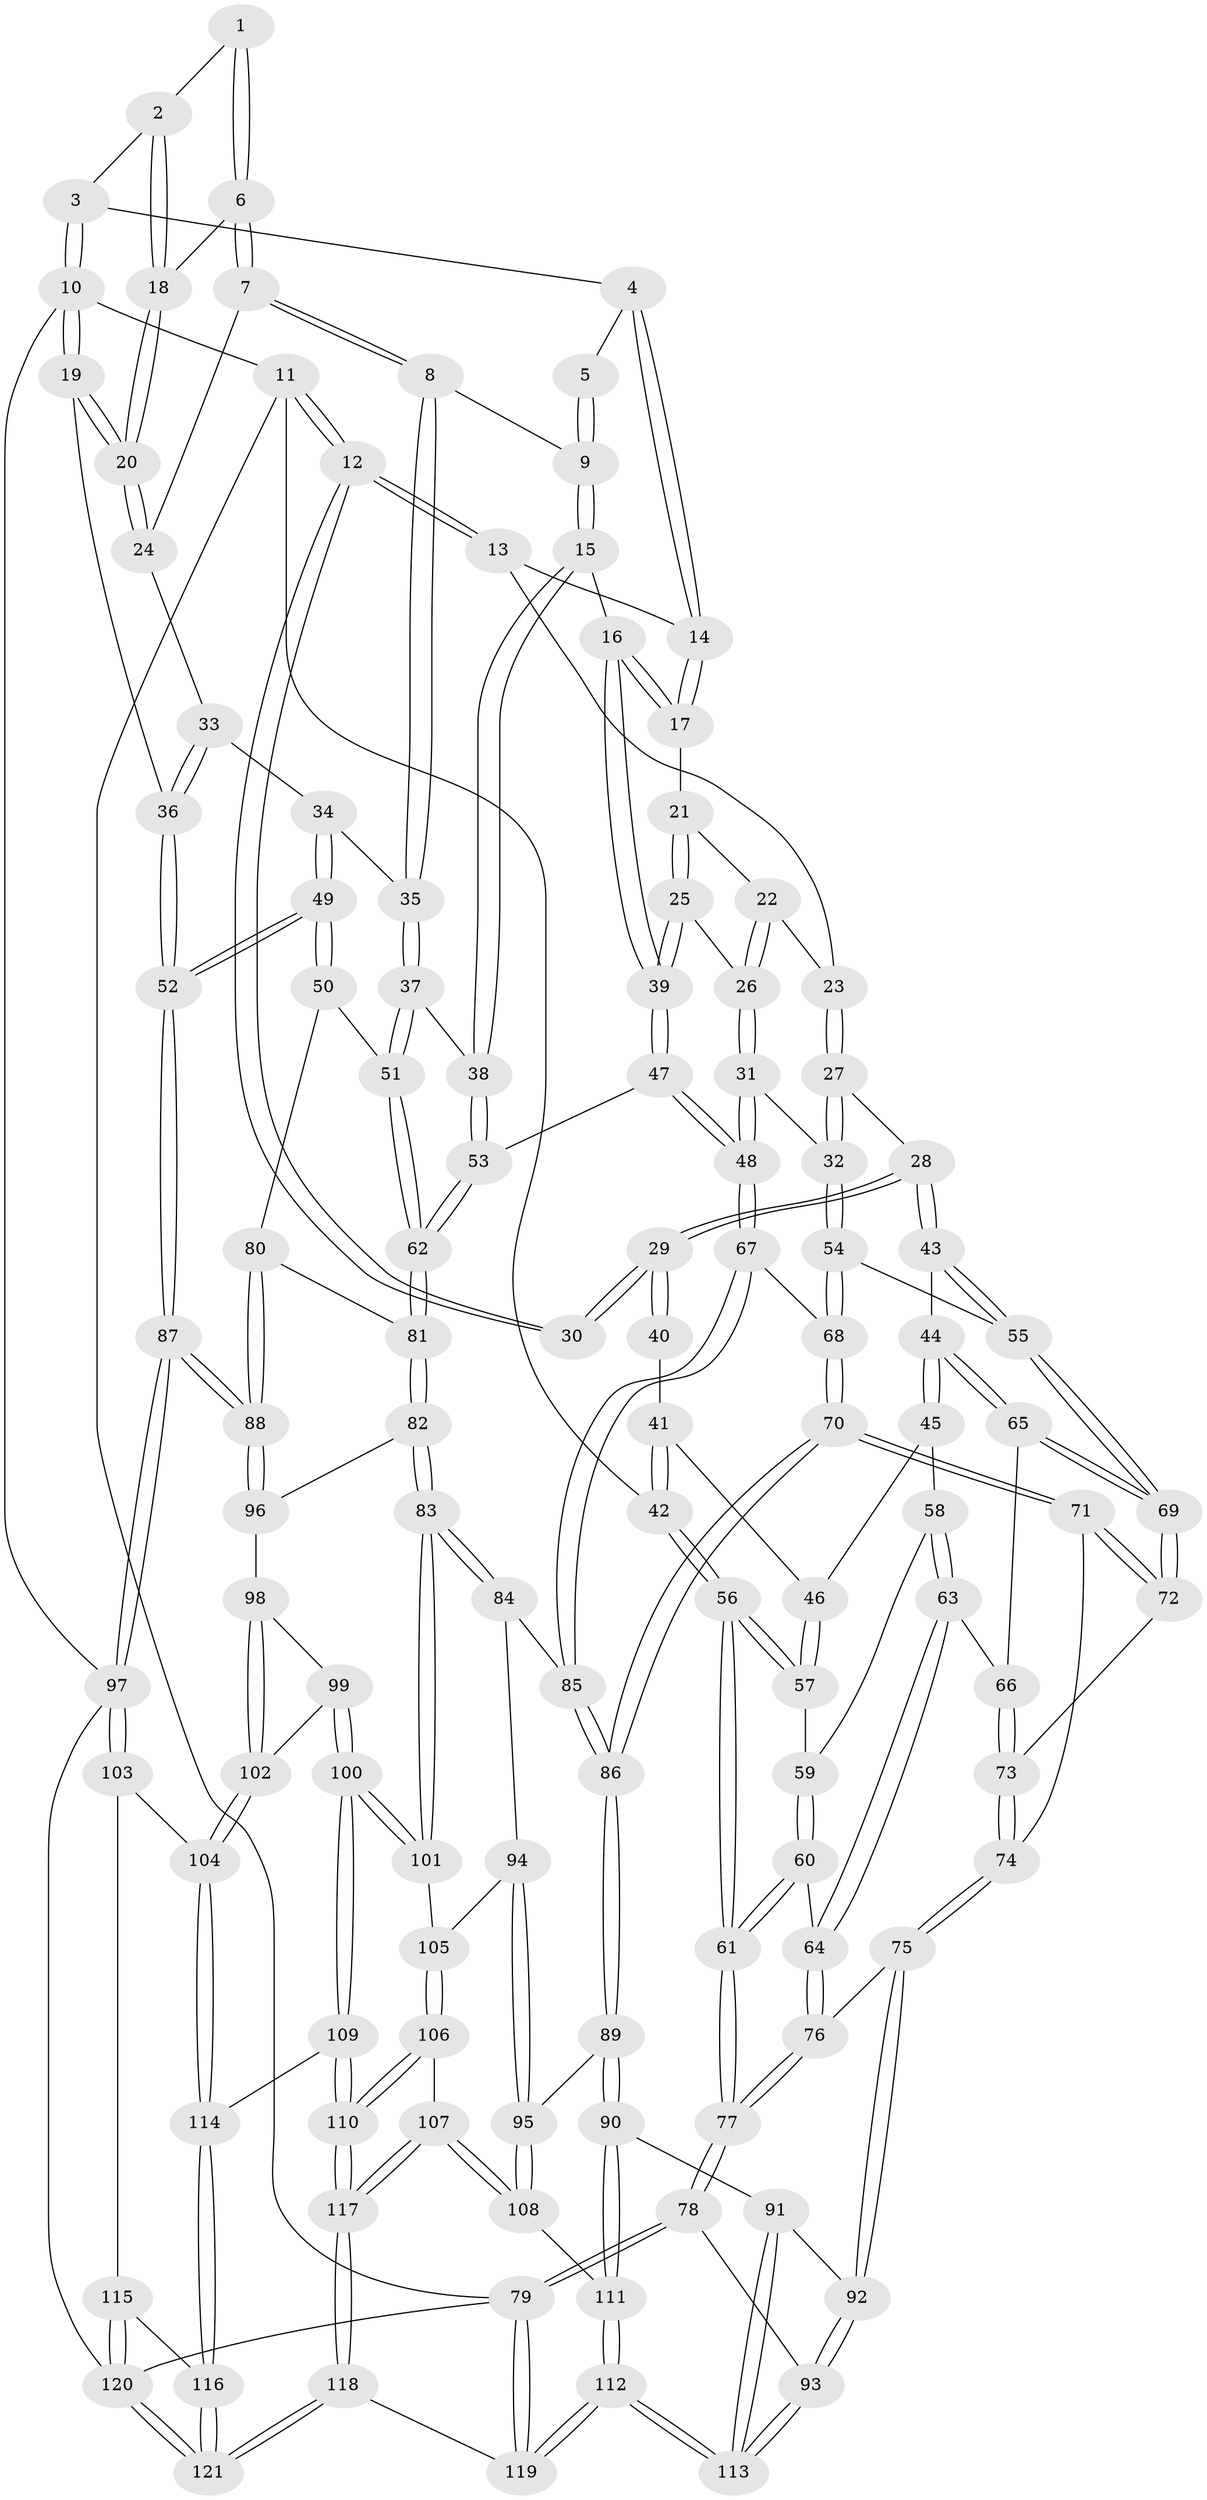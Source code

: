 // coarse degree distribution, {3: 0.09722222222222222, 4: 0.5416666666666666, 2: 0.013888888888888888, 5: 0.2638888888888889, 6: 0.08333333333333333}
// Generated by graph-tools (version 1.1) at 2025/24/03/03/25 07:24:31]
// undirected, 121 vertices, 299 edges
graph export_dot {
graph [start="1"]
  node [color=gray90,style=filled];
  1 [pos="+0.7676297770025016+0.0065144751229310885"];
  2 [pos="+0.9261769446517939+0.06136855973855483"];
  3 [pos="+1+0"];
  4 [pos="+0.6230219009707033+0"];
  5 [pos="+0.7580228928063723+0"];
  6 [pos="+0.8904345939382883+0.12562748377408414"];
  7 [pos="+0.8742530275834336+0.15964326817545996"];
  8 [pos="+0.8132340739582391+0.18846275773365412"];
  9 [pos="+0.8001576911087123+0.1855643656581069"];
  10 [pos="+1+0"];
  11 [pos="+0+0"];
  12 [pos="+0+0"];
  13 [pos="+0.17332195713487078+0"];
  14 [pos="+0.5998917876015432+0"];
  15 [pos="+0.6255846904619616+0.21238381236139142"];
  16 [pos="+0.6064028263055024+0.19936140780359216"];
  17 [pos="+0.5912952514485689+0.13791837790853897"];
  18 [pos="+0.9263134085242096+0.08898544975401802"];
  19 [pos="+1+0.17252039193029706"];
  20 [pos="+1+0.15735826882988327"];
  21 [pos="+0.39210062345917696+0.13931884721829754"];
  22 [pos="+0.26998858853978636+0.09704212843828636"];
  23 [pos="+0.26766110592755277+0.09574416366409448"];
  24 [pos="+0.9314366699582621+0.20899558723743977"];
  25 [pos="+0.46433129516944316+0.26955769828133785"];
  26 [pos="+0.4324331335037161+0.27883464277187237"];
  27 [pos="+0.23520737552782475+0.24792481953108142"];
  28 [pos="+0.2182571272826463+0.2592074964235653"];
  29 [pos="+0.18997865639389586+0.25844645021189855"];
  30 [pos="+0+0.04719315018582344"];
  31 [pos="+0.3564237609679112+0.33590506138894605"];
  32 [pos="+0.3372918112074293+0.3360442264417067"];
  33 [pos="+0.9357391206448205+0.236883871400875"];
  34 [pos="+0.8947852387695252+0.30946119672131767"];
  35 [pos="+0.8394901505347075+0.2981781646354328"];
  36 [pos="+1+0.43048726221785844"];
  37 [pos="+0.7971343063447837+0.3459531251703435"];
  38 [pos="+0.631496939041865+0.22634405800587076"];
  39 [pos="+0.5123460466190323+0.2669597000788984"];
  40 [pos="+0.1333288100304794+0.2606599177997471"];
  41 [pos="+0.08914442044189262+0.2825673169982715"];
  42 [pos="+0+0.10460073083479715"];
  43 [pos="+0.17476119665198916+0.37023851184789836"];
  44 [pos="+0.15626613284303673+0.3742906352859672"];
  45 [pos="+0.09262323199643738+0.3508437817000213"];
  46 [pos="+0.07953525936259777+0.3346423267175357"];
  47 [pos="+0.5074834726611777+0.4414619908760638"];
  48 [pos="+0.4661847859937522+0.4732603851196378"];
  49 [pos="+1+0.4471113539498009"];
  50 [pos="+0.8799317432289564+0.45062795630447866"];
  51 [pos="+0.7915762806878027+0.3893676063257843"];
  52 [pos="+1+0.48917158849136255"];
  53 [pos="+0.6591247238413149+0.4412690884644488"];
  54 [pos="+0.3058491348370143+0.39561919341471724"];
  55 [pos="+0.20505528216567553+0.41680535807211505"];
  56 [pos="+0+0.29381633634756377"];
  57 [pos="+0.01965120653548466+0.34819865589413795"];
  58 [pos="+0.07105597864558659+0.3970465707270631"];
  59 [pos="+0.044983912392350715+0.3869621306261395"];
  60 [pos="+0.026600852557267816+0.41684243726301007"];
  61 [pos="+0+0.3294084368604828"];
  62 [pos="+0.6725944321381719+0.45315893618654696"];
  63 [pos="+0.08656684451222978+0.45016095017719204"];
  64 [pos="+0.06912010491295091+0.4628453946418506"];
  65 [pos="+0.09006914265326187+0.4494237487306914"];
  66 [pos="+0.08953014287038329+0.4496436595876378"];
  67 [pos="+0.4651460530973561+0.4757629705479067"];
  68 [pos="+0.3128776430717113+0.46002540015638227"];
  69 [pos="+0.20163119504715096+0.4743864261045098"];
  70 [pos="+0.25353864441028295+0.5590342859573946"];
  71 [pos="+0.22462300093000914+0.5224527438031572"];
  72 [pos="+0.21254682715323214+0.5054882503076156"];
  73 [pos="+0.13724390364483588+0.5082095611973978"];
  74 [pos="+0.09316424678188764+0.5408945179308432"];
  75 [pos="+0.07818353679581161+0.5498747607635691"];
  76 [pos="+0.06703475194879284+0.46604410695966536"];
  77 [pos="+0+0.523222102367822"];
  78 [pos="+0+0.7401907633506309"];
  79 [pos="+0+1"];
  80 [pos="+0.8065775431588704+0.5333813033693263"];
  81 [pos="+0.698035345568194+0.5680234514193712"];
  82 [pos="+0.6934018748043519+0.584295749582007"];
  83 [pos="+0.6549208076057971+0.654447030863706"];
  84 [pos="+0.4801198992653687+0.5542771447839506"];
  85 [pos="+0.4597637863830752+0.5309131736491606"];
  86 [pos="+0.26877114750901904+0.6381753241169421"];
  87 [pos="+1+0.580207534632627"];
  88 [pos="+0.9627070581929565+0.6477012348737857"];
  89 [pos="+0.2635944316451585+0.6533821573211975"];
  90 [pos="+0.14822949893270718+0.7116985180674195"];
  91 [pos="+0.11132745872255419+0.715270117595789"];
  92 [pos="+0.04105755259416223+0.7090173166967408"];
  93 [pos="+0+0.743157628036868"];
  94 [pos="+0.4513397499249997+0.7164901098006752"];
  95 [pos="+0.38248889070271697+0.7517606031178012"];
  96 [pos="+0.9440383651326938+0.6588705137761628"];
  97 [pos="+1+0.802182426703346"];
  98 [pos="+0.9412686425275897+0.6616088122433513"];
  99 [pos="+0.8327219058372235+0.7125918475061103"];
  100 [pos="+0.713347525442626+0.7545139320626585"];
  101 [pos="+0.6546199487351071+0.6986701727130548"];
  102 [pos="+0.8931757030986336+0.8283798412357115"];
  103 [pos="+1+0.8748569145543319"];
  104 [pos="+0.8900912767423169+0.8446031154589101"];
  105 [pos="+0.6439882927248892+0.70479787800372"];
  106 [pos="+0.557325721918685+0.8221212693117063"];
  107 [pos="+0.43142315922440216+0.8830138846062955"];
  108 [pos="+0.4038022546429039+0.8560082276131868"];
  109 [pos="+0.7538160339036766+0.8624779790870364"];
  110 [pos="+0.6299846964601932+0.9517447308792293"];
  111 [pos="+0.25600006470767905+0.9057958843379823"];
  112 [pos="+0.17951419329141916+1"];
  113 [pos="+0.16372362579842778+1"];
  114 [pos="+0.7870690370541424+0.8839764747458081"];
  115 [pos="+0.9578823407765514+0.944356996813146"];
  116 [pos="+0.8335070232080779+1"];
  117 [pos="+0.5036716468742676+1"];
  118 [pos="+0.5008001562434726+1"];
  119 [pos="+0.19504509870017198+1"];
  120 [pos="+1+1"];
  121 [pos="+0.8331495194768782+1"];
  1 -- 2;
  1 -- 6;
  1 -- 6;
  2 -- 3;
  2 -- 18;
  2 -- 18;
  3 -- 4;
  3 -- 10;
  3 -- 10;
  4 -- 5;
  4 -- 14;
  4 -- 14;
  5 -- 9;
  5 -- 9;
  6 -- 7;
  6 -- 7;
  6 -- 18;
  7 -- 8;
  7 -- 8;
  7 -- 24;
  8 -- 9;
  8 -- 35;
  8 -- 35;
  9 -- 15;
  9 -- 15;
  10 -- 11;
  10 -- 19;
  10 -- 19;
  10 -- 97;
  11 -- 12;
  11 -- 12;
  11 -- 42;
  11 -- 79;
  12 -- 13;
  12 -- 13;
  12 -- 30;
  12 -- 30;
  13 -- 14;
  13 -- 23;
  14 -- 17;
  14 -- 17;
  15 -- 16;
  15 -- 38;
  15 -- 38;
  16 -- 17;
  16 -- 17;
  16 -- 39;
  16 -- 39;
  17 -- 21;
  18 -- 20;
  18 -- 20;
  19 -- 20;
  19 -- 20;
  19 -- 36;
  20 -- 24;
  20 -- 24;
  21 -- 22;
  21 -- 25;
  21 -- 25;
  22 -- 23;
  22 -- 26;
  22 -- 26;
  23 -- 27;
  23 -- 27;
  24 -- 33;
  25 -- 26;
  25 -- 39;
  25 -- 39;
  26 -- 31;
  26 -- 31;
  27 -- 28;
  27 -- 32;
  27 -- 32;
  28 -- 29;
  28 -- 29;
  28 -- 43;
  28 -- 43;
  29 -- 30;
  29 -- 30;
  29 -- 40;
  29 -- 40;
  31 -- 32;
  31 -- 48;
  31 -- 48;
  32 -- 54;
  32 -- 54;
  33 -- 34;
  33 -- 36;
  33 -- 36;
  34 -- 35;
  34 -- 49;
  34 -- 49;
  35 -- 37;
  35 -- 37;
  36 -- 52;
  36 -- 52;
  37 -- 38;
  37 -- 51;
  37 -- 51;
  38 -- 53;
  38 -- 53;
  39 -- 47;
  39 -- 47;
  40 -- 41;
  41 -- 42;
  41 -- 42;
  41 -- 46;
  42 -- 56;
  42 -- 56;
  43 -- 44;
  43 -- 55;
  43 -- 55;
  44 -- 45;
  44 -- 45;
  44 -- 65;
  44 -- 65;
  45 -- 46;
  45 -- 58;
  46 -- 57;
  46 -- 57;
  47 -- 48;
  47 -- 48;
  47 -- 53;
  48 -- 67;
  48 -- 67;
  49 -- 50;
  49 -- 50;
  49 -- 52;
  49 -- 52;
  50 -- 51;
  50 -- 80;
  51 -- 62;
  51 -- 62;
  52 -- 87;
  52 -- 87;
  53 -- 62;
  53 -- 62;
  54 -- 55;
  54 -- 68;
  54 -- 68;
  55 -- 69;
  55 -- 69;
  56 -- 57;
  56 -- 57;
  56 -- 61;
  56 -- 61;
  57 -- 59;
  58 -- 59;
  58 -- 63;
  58 -- 63;
  59 -- 60;
  59 -- 60;
  60 -- 61;
  60 -- 61;
  60 -- 64;
  61 -- 77;
  61 -- 77;
  62 -- 81;
  62 -- 81;
  63 -- 64;
  63 -- 64;
  63 -- 66;
  64 -- 76;
  64 -- 76;
  65 -- 66;
  65 -- 69;
  65 -- 69;
  66 -- 73;
  66 -- 73;
  67 -- 68;
  67 -- 85;
  67 -- 85;
  68 -- 70;
  68 -- 70;
  69 -- 72;
  69 -- 72;
  70 -- 71;
  70 -- 71;
  70 -- 86;
  70 -- 86;
  71 -- 72;
  71 -- 72;
  71 -- 74;
  72 -- 73;
  73 -- 74;
  73 -- 74;
  74 -- 75;
  74 -- 75;
  75 -- 76;
  75 -- 92;
  75 -- 92;
  76 -- 77;
  76 -- 77;
  77 -- 78;
  77 -- 78;
  78 -- 79;
  78 -- 79;
  78 -- 93;
  79 -- 119;
  79 -- 119;
  79 -- 120;
  80 -- 81;
  80 -- 88;
  80 -- 88;
  81 -- 82;
  81 -- 82;
  82 -- 83;
  82 -- 83;
  82 -- 96;
  83 -- 84;
  83 -- 84;
  83 -- 101;
  83 -- 101;
  84 -- 85;
  84 -- 94;
  85 -- 86;
  85 -- 86;
  86 -- 89;
  86 -- 89;
  87 -- 88;
  87 -- 88;
  87 -- 97;
  87 -- 97;
  88 -- 96;
  88 -- 96;
  89 -- 90;
  89 -- 90;
  89 -- 95;
  90 -- 91;
  90 -- 111;
  90 -- 111;
  91 -- 92;
  91 -- 113;
  91 -- 113;
  92 -- 93;
  92 -- 93;
  93 -- 113;
  93 -- 113;
  94 -- 95;
  94 -- 95;
  94 -- 105;
  95 -- 108;
  95 -- 108;
  96 -- 98;
  97 -- 103;
  97 -- 103;
  97 -- 120;
  98 -- 99;
  98 -- 102;
  98 -- 102;
  99 -- 100;
  99 -- 100;
  99 -- 102;
  100 -- 101;
  100 -- 101;
  100 -- 109;
  100 -- 109;
  101 -- 105;
  102 -- 104;
  102 -- 104;
  103 -- 104;
  103 -- 115;
  104 -- 114;
  104 -- 114;
  105 -- 106;
  105 -- 106;
  106 -- 107;
  106 -- 110;
  106 -- 110;
  107 -- 108;
  107 -- 108;
  107 -- 117;
  107 -- 117;
  108 -- 111;
  109 -- 110;
  109 -- 110;
  109 -- 114;
  110 -- 117;
  110 -- 117;
  111 -- 112;
  111 -- 112;
  112 -- 113;
  112 -- 113;
  112 -- 119;
  112 -- 119;
  114 -- 116;
  114 -- 116;
  115 -- 116;
  115 -- 120;
  115 -- 120;
  116 -- 121;
  116 -- 121;
  117 -- 118;
  117 -- 118;
  118 -- 119;
  118 -- 121;
  118 -- 121;
  120 -- 121;
  120 -- 121;
}

